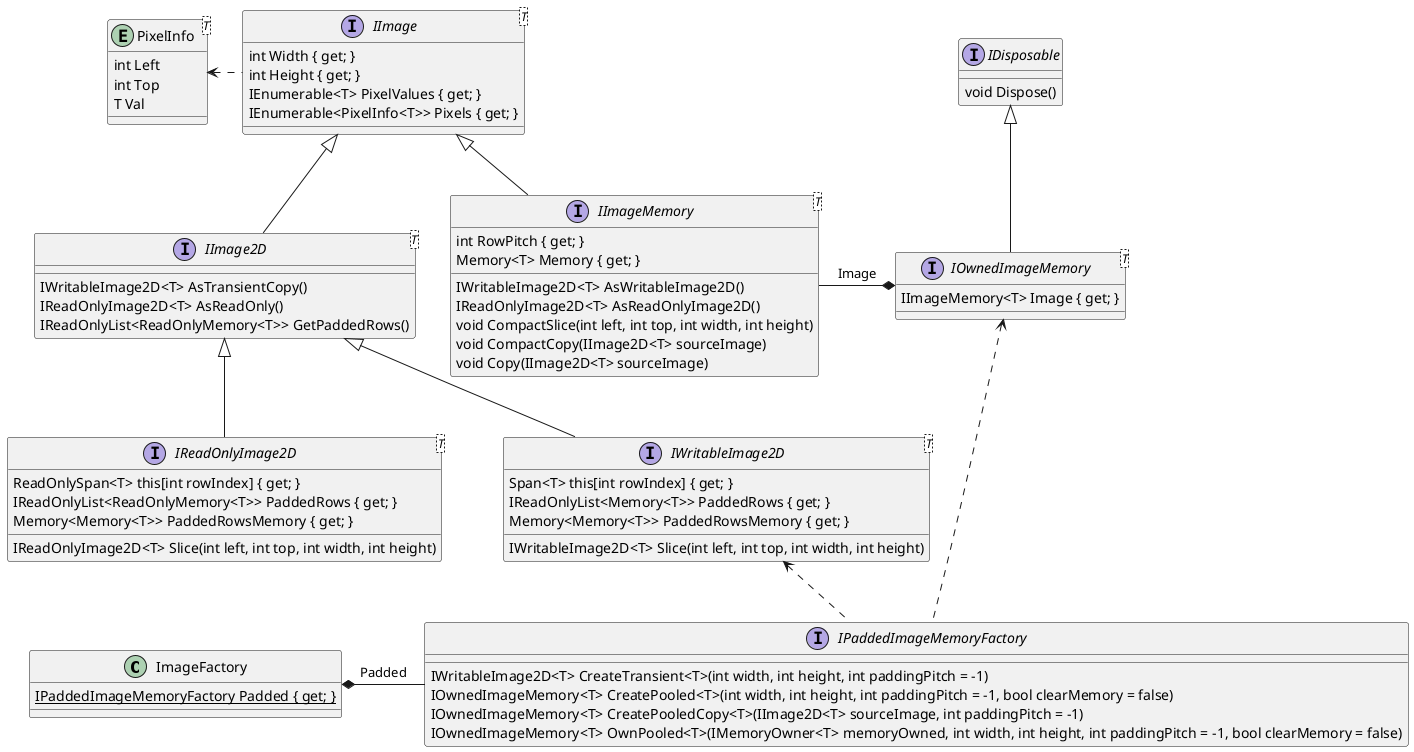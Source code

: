 @startuml API

class ImageFactory {
    {static} IPaddedImageMemoryFactory Padded { get; }
}

interface IPaddedImageMemoryFactory {
    IWritableImage2D<T> CreateTransient<T>(int width, int height, int paddingPitch = -1)
    IOwnedImageMemory<T> CreatePooled<T>(int width, int height, int paddingPitch = -1, bool clearMemory = false)
    IOwnedImageMemory<T> CreatePooledCopy<T>(IImage2D<T> sourceImage, int paddingPitch = -1)
    IOwnedImageMemory<T> OwnPooled<T>(IMemoryOwner<T> memoryOwned, int width, int height, int paddingPitch = -1, bool clearMemory = false)
}

interface IDisposable {
    void Dispose()
}

entity "PixelInfo<T>" as PixelInfo_T {
    int Left
    int Top
    T Val
}

interface "IImage<T>" as IImage_T {
    int Width { get; }
    int Height { get; }
    IEnumerable<T> PixelValues { get; }    
    IEnumerable<PixelInfo<T>> Pixels { get; }
}

interface "IImage2D<T>" as IImage2D_T {
    IWritableImage2D<T> AsTransientCopy()
    IReadOnlyImage2D<T> AsReadOnly()
    IReadOnlyList<ReadOnlyMemory<T>> GetPaddedRows()
}

interface "IWritableImage2D<T>" as IWritableImage2D_T {
    Span<T> this[int rowIndex] { get; }
    IReadOnlyList<Memory<T>> PaddedRows { get; }
    Memory<Memory<T>> PaddedRowsMemory { get; }
    IWritableImage2D<T> Slice(int left, int top, int width, int height) 
}

interface "IReadOnlyImage2D<T>" as IReadOnlyImage2D_T {
    ReadOnlySpan<T> this[int rowIndex] { get; }
    IReadOnlyList<ReadOnlyMemory<T>> PaddedRows { get; }
    Memory<Memory<T>> PaddedRowsMemory { get; }
    IReadOnlyImage2D<T> Slice(int left, int top, int width, int height)
}

interface "IOwnedImageMemory<T>" as IOwnedImageMemory_T {
    IImageMemory<T> Image { get; }
}

interface "IImageMemory<T>" as IImageMemory_T {
    int RowPitch { get; }
    Memory<T> Memory { get; }
    IWritableImage2D<T> AsWritableImage2D()
    IReadOnlyImage2D<T> AsReadOnlyImage2D()
    void CompactSlice(int left, int top, int width, int height)
    void CompactCopy(IImage2D<T> sourceImage)
    void Copy(IImage2D<T> sourceImage)
}

IImage_T <|-- IImage2D_T
PixelInfo_T <. IImage_T
IImage2D_T <|-- IWritableImage2D_T
IImage2D_T <|-- IReadOnlyImage2D_T

IImage_T <|-- IImageMemory_T
IDisposable <|-- IOwnedImageMemory_T
IImageMemory_T -* IOwnedImageMemory_T : Image
IWritableImage2D_T <.. IPaddedImageMemoryFactory
IOwnedImageMemory_T <.. IPaddedImageMemoryFactory

ImageFactory *- IPaddedImageMemoryFactory : Padded

@enduml

